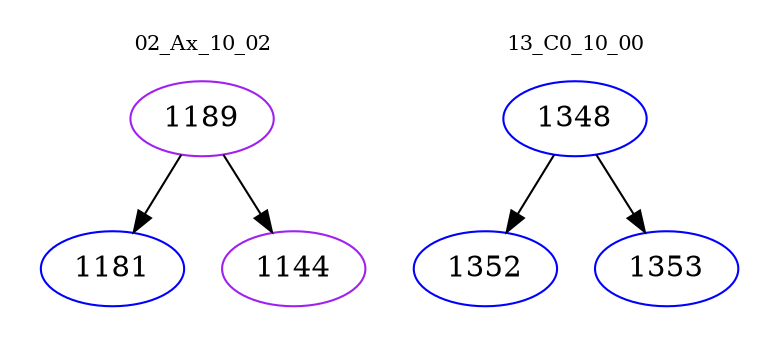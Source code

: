 digraph{
subgraph cluster_0 {
color = white
label = "02_Ax_10_02";
fontsize=10;
T0_1189 [label="1189", color="purple"]
T0_1189 -> T0_1181 [color="black"]
T0_1181 [label="1181", color="blue"]
T0_1189 -> T0_1144 [color="black"]
T0_1144 [label="1144", color="purple"]
}
subgraph cluster_1 {
color = white
label = "13_C0_10_00";
fontsize=10;
T1_1348 [label="1348", color="blue"]
T1_1348 -> T1_1352 [color="black"]
T1_1352 [label="1352", color="blue"]
T1_1348 -> T1_1353 [color="black"]
T1_1353 [label="1353", color="blue"]
}
}
